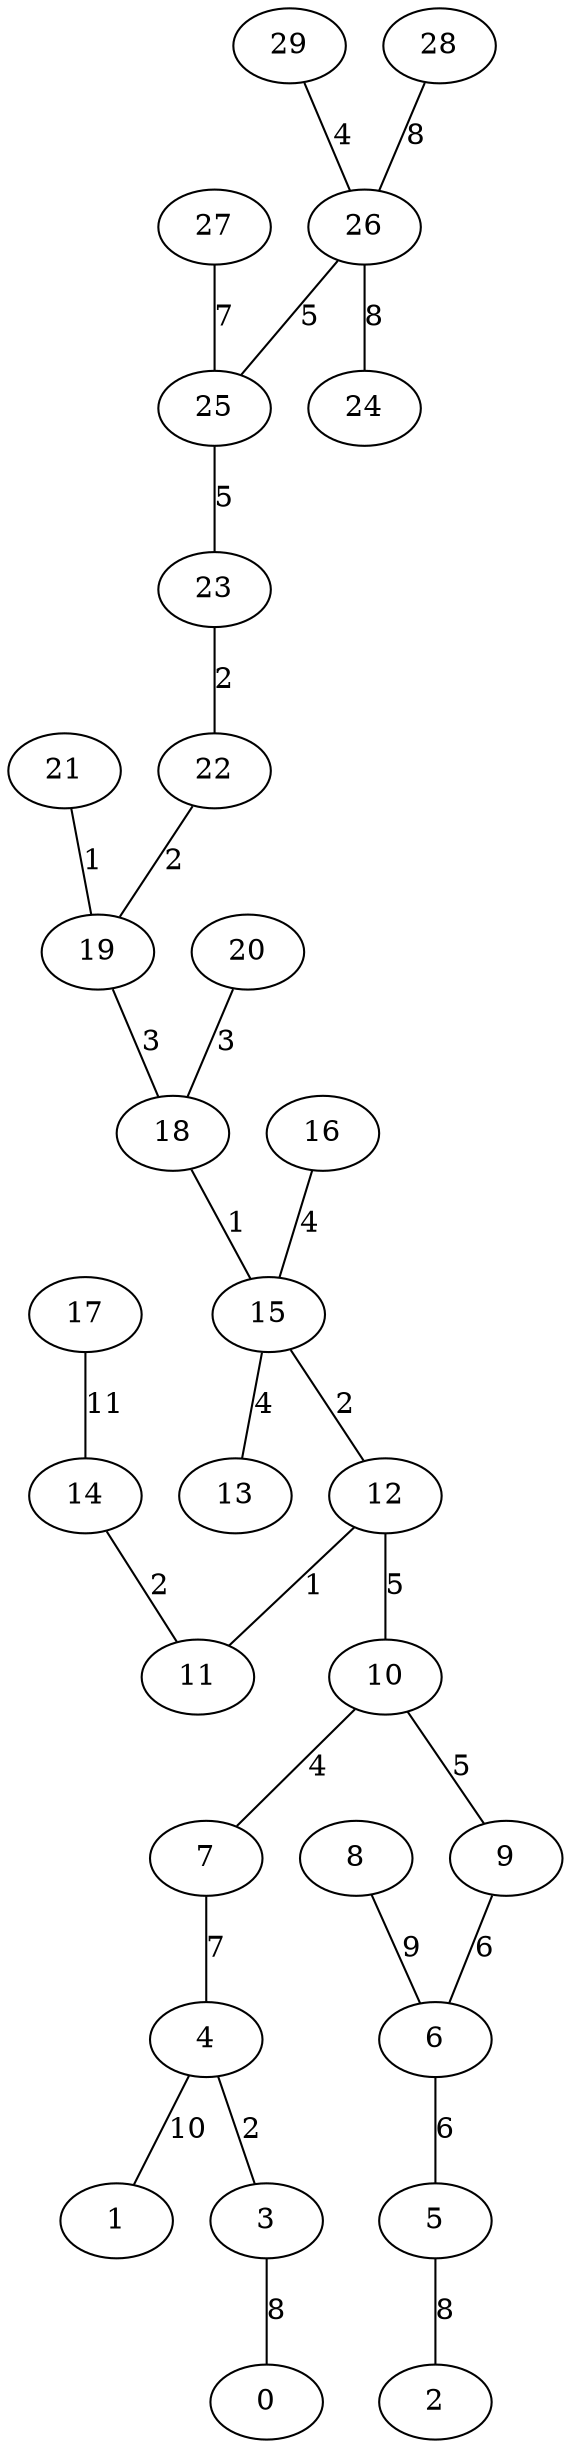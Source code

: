 graph G {
    "12" -- "11" [label="1"];
    "18" -- "15" [label="1"];
    "21" -- "19" [label="1"];
    "4" -- "3" [label="2"];
    "14" -- "11" [label="2"];
    "15" -- "12" [label="2"];
    "22" -- "19" [label="2"];
    "23" -- "22" [label="2"];
    "19" -- "18" [label="3"];
    "20" -- "18" [label="3"];
    "10" -- "7" [label="4"];
    "15" -- "13" [label="4"];
    "16" -- "15" [label="4"];
    "29" -- "26" [label="4"];
    "10" -- "9" [label="5"];
    "12" -- "10" [label="5"];
    "25" -- "23" [label="5"];
    "26" -- "25" [label="5"];
    "6" -- "5" [label="6"];
    "9" -- "6" [label="6"];
    "7" -- "4" [label="7"];
    "27" -- "25" [label="7"];
    "3" -- "0" [label="8"];
    "5" -- "2" [label="8"];
    "26" -- "24" [label="8"];
    "28" -- "26" [label="8"];
    "8" -- "6" [label="9"];
    "4" -- "1" [label="10"];
    "17" -- "14" [label="11"];
}